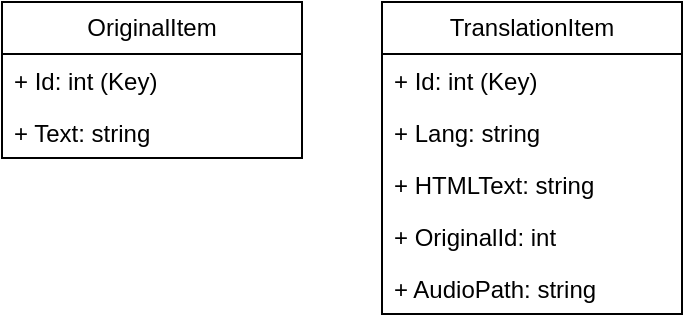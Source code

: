 <mxfile version="21.6.6" type="device">
  <diagram name="Page-1" id="A1ePd8MOsrnA7j3gtbze">
    <mxGraphModel dx="1434" dy="784" grid="1" gridSize="10" guides="1" tooltips="1" connect="1" arrows="1" fold="1" page="1" pageScale="1" pageWidth="827" pageHeight="1169" math="0" shadow="0">
      <root>
        <mxCell id="0" />
        <mxCell id="1" parent="0" />
        <mxCell id="7AyBjQVbwv920Wkh6O0k-1" value="OriginalItem" style="swimlane;fontStyle=0;childLayout=stackLayout;horizontal=1;startSize=26;fillColor=none;horizontalStack=0;resizeParent=1;resizeParentMax=0;resizeLast=0;collapsible=1;marginBottom=0;whiteSpace=wrap;html=1;" vertex="1" parent="1">
          <mxGeometry x="90" y="160" width="150" height="78" as="geometry" />
        </mxCell>
        <mxCell id="7AyBjQVbwv920Wkh6O0k-2" value="+ Id: int (Key)" style="text;strokeColor=none;fillColor=none;align=left;verticalAlign=top;spacingLeft=4;spacingRight=4;overflow=hidden;rotatable=0;points=[[0,0.5],[1,0.5]];portConstraint=eastwest;whiteSpace=wrap;html=1;" vertex="1" parent="7AyBjQVbwv920Wkh6O0k-1">
          <mxGeometry y="26" width="150" height="26" as="geometry" />
        </mxCell>
        <mxCell id="7AyBjQVbwv920Wkh6O0k-3" value="+ Text: string" style="text;strokeColor=none;fillColor=none;align=left;verticalAlign=top;spacingLeft=4;spacingRight=4;overflow=hidden;rotatable=0;points=[[0,0.5],[1,0.5]];portConstraint=eastwest;whiteSpace=wrap;html=1;" vertex="1" parent="7AyBjQVbwv920Wkh6O0k-1">
          <mxGeometry y="52" width="150" height="26" as="geometry" />
        </mxCell>
        <mxCell id="7AyBjQVbwv920Wkh6O0k-5" value="TranslationItem" style="swimlane;fontStyle=0;childLayout=stackLayout;horizontal=1;startSize=26;fillColor=none;horizontalStack=0;resizeParent=1;resizeParentMax=0;resizeLast=0;collapsible=1;marginBottom=0;whiteSpace=wrap;html=1;" vertex="1" parent="1">
          <mxGeometry x="280" y="160" width="150" height="156" as="geometry" />
        </mxCell>
        <mxCell id="7AyBjQVbwv920Wkh6O0k-6" value="+ Id: int (Key)" style="text;strokeColor=none;fillColor=none;align=left;verticalAlign=top;spacingLeft=4;spacingRight=4;overflow=hidden;rotatable=0;points=[[0,0.5],[1,0.5]];portConstraint=eastwest;whiteSpace=wrap;html=1;" vertex="1" parent="7AyBjQVbwv920Wkh6O0k-5">
          <mxGeometry y="26" width="150" height="26" as="geometry" />
        </mxCell>
        <mxCell id="7AyBjQVbwv920Wkh6O0k-7" value="+ Lang: string" style="text;strokeColor=none;fillColor=none;align=left;verticalAlign=top;spacingLeft=4;spacingRight=4;overflow=hidden;rotatable=0;points=[[0,0.5],[1,0.5]];portConstraint=eastwest;whiteSpace=wrap;html=1;" vertex="1" parent="7AyBjQVbwv920Wkh6O0k-5">
          <mxGeometry y="52" width="150" height="26" as="geometry" />
        </mxCell>
        <mxCell id="7AyBjQVbwv920Wkh6O0k-8" value="+ HTMLText: string" style="text;strokeColor=none;fillColor=none;align=left;verticalAlign=top;spacingLeft=4;spacingRight=4;overflow=hidden;rotatable=0;points=[[0,0.5],[1,0.5]];portConstraint=eastwest;whiteSpace=wrap;html=1;" vertex="1" parent="7AyBjQVbwv920Wkh6O0k-5">
          <mxGeometry y="78" width="150" height="26" as="geometry" />
        </mxCell>
        <mxCell id="7AyBjQVbwv920Wkh6O0k-9" value="+ OriginalId: int" style="text;strokeColor=none;fillColor=none;align=left;verticalAlign=top;spacingLeft=4;spacingRight=4;overflow=hidden;rotatable=0;points=[[0,0.5],[1,0.5]];portConstraint=eastwest;whiteSpace=wrap;html=1;" vertex="1" parent="7AyBjQVbwv920Wkh6O0k-5">
          <mxGeometry y="104" width="150" height="26" as="geometry" />
        </mxCell>
        <mxCell id="7AyBjQVbwv920Wkh6O0k-11" value="+ AudioPath: string" style="text;strokeColor=none;fillColor=none;align=left;verticalAlign=top;spacingLeft=4;spacingRight=4;overflow=hidden;rotatable=0;points=[[0,0.5],[1,0.5]];portConstraint=eastwest;whiteSpace=wrap;html=1;" vertex="1" parent="7AyBjQVbwv920Wkh6O0k-5">
          <mxGeometry y="130" width="150" height="26" as="geometry" />
        </mxCell>
      </root>
    </mxGraphModel>
  </diagram>
</mxfile>
